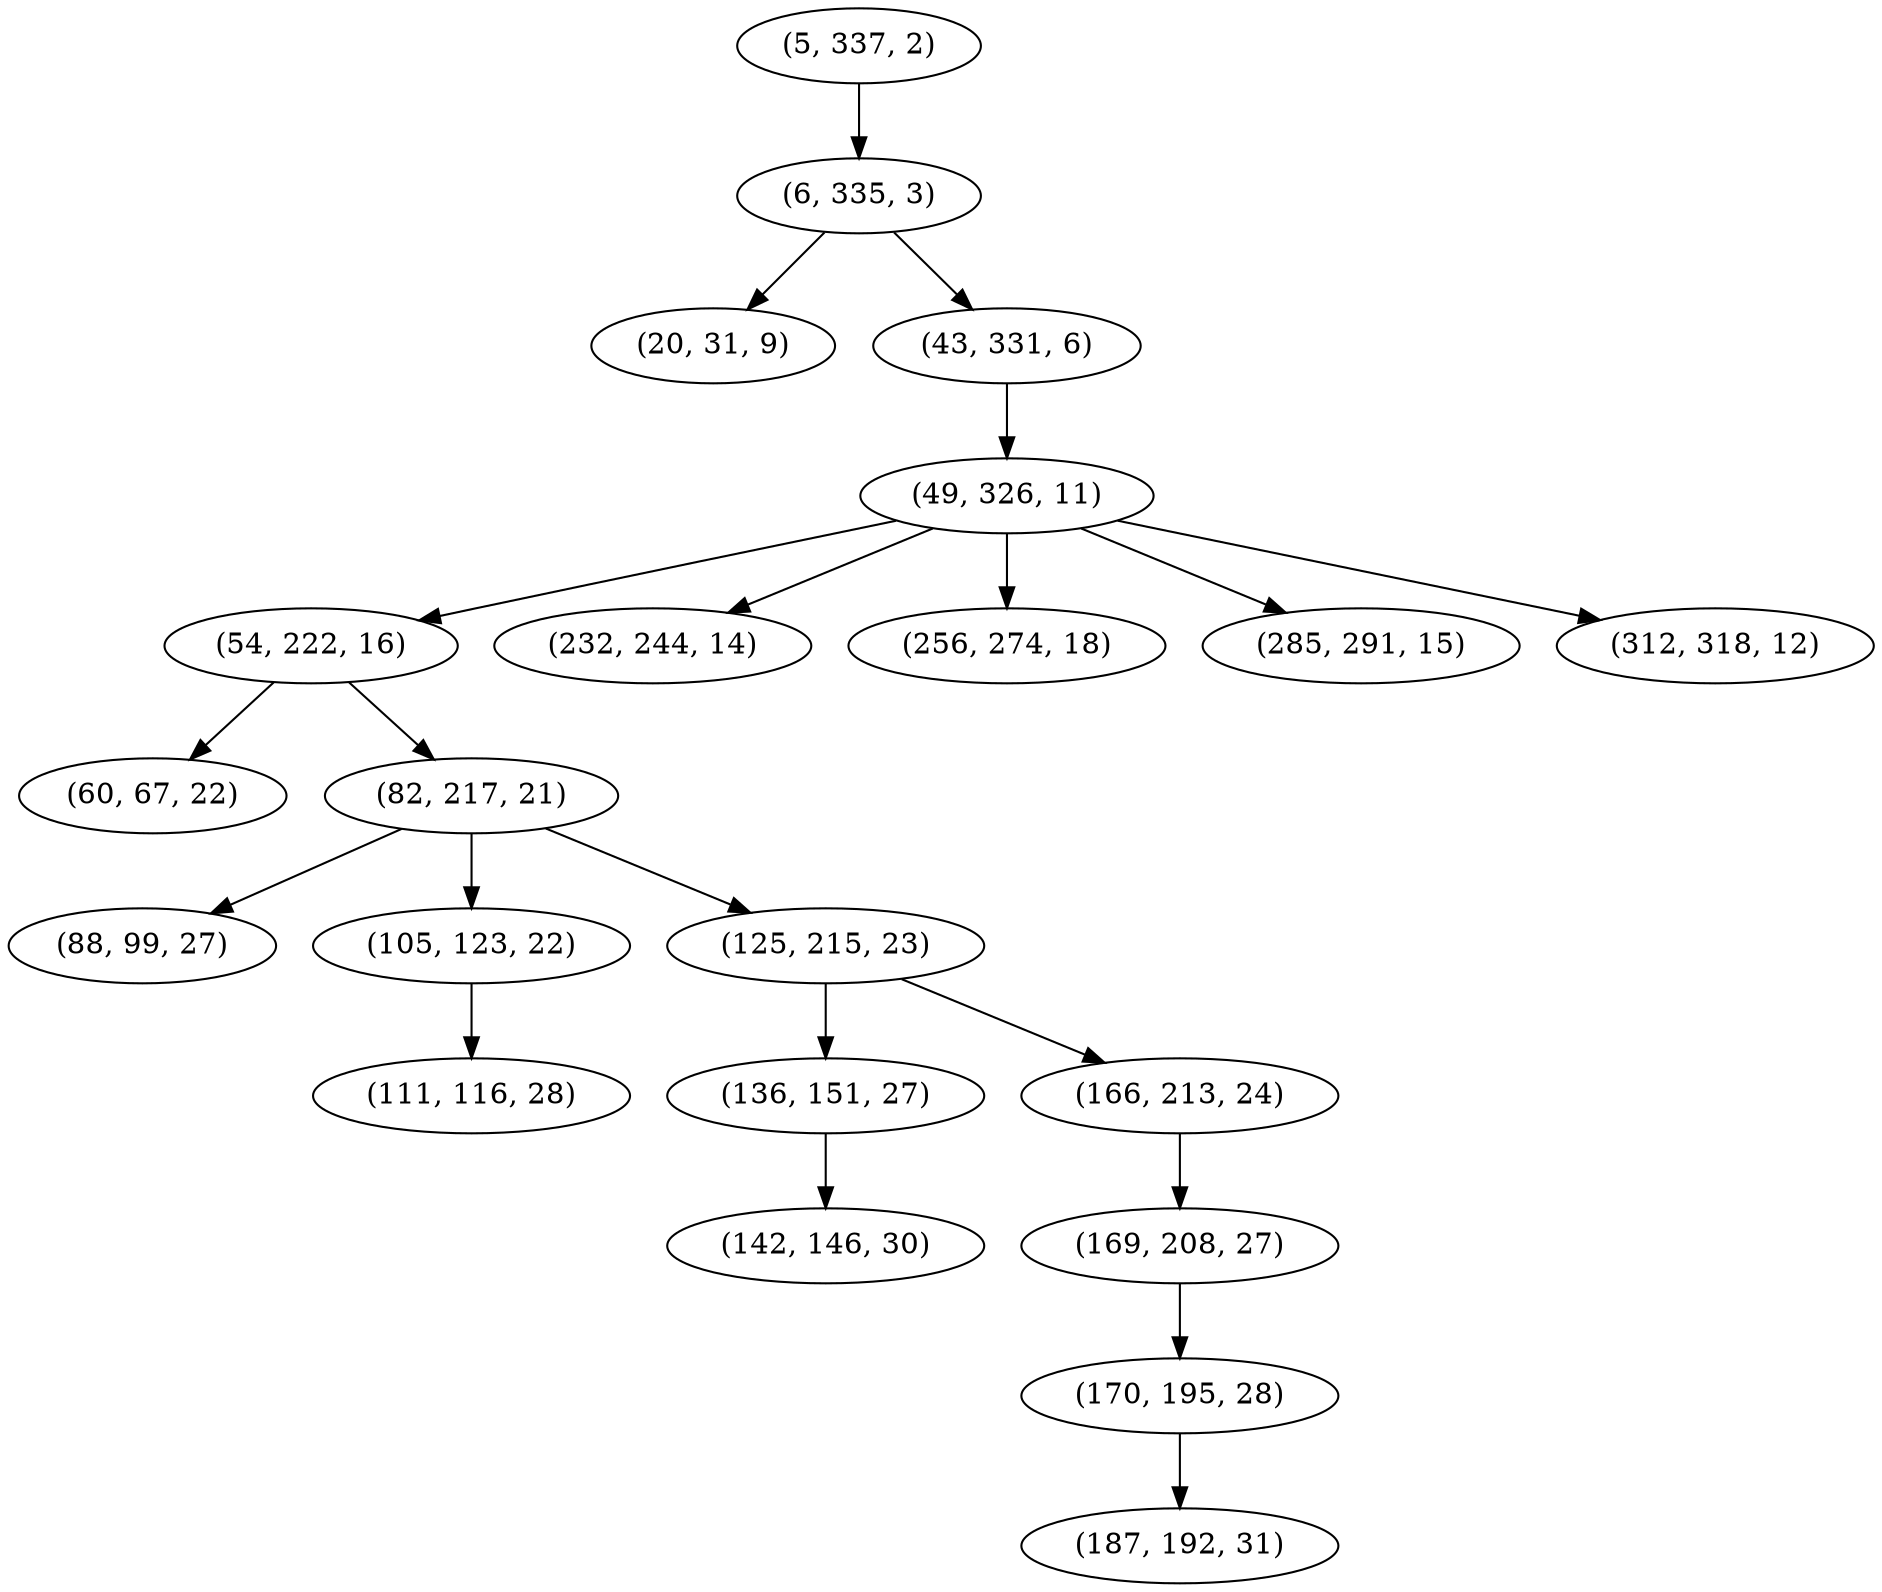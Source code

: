 digraph tree {
    "(5, 337, 2)";
    "(6, 335, 3)";
    "(20, 31, 9)";
    "(43, 331, 6)";
    "(49, 326, 11)";
    "(54, 222, 16)";
    "(60, 67, 22)";
    "(82, 217, 21)";
    "(88, 99, 27)";
    "(105, 123, 22)";
    "(111, 116, 28)";
    "(125, 215, 23)";
    "(136, 151, 27)";
    "(142, 146, 30)";
    "(166, 213, 24)";
    "(169, 208, 27)";
    "(170, 195, 28)";
    "(187, 192, 31)";
    "(232, 244, 14)";
    "(256, 274, 18)";
    "(285, 291, 15)";
    "(312, 318, 12)";
    "(5, 337, 2)" -> "(6, 335, 3)";
    "(6, 335, 3)" -> "(20, 31, 9)";
    "(6, 335, 3)" -> "(43, 331, 6)";
    "(43, 331, 6)" -> "(49, 326, 11)";
    "(49, 326, 11)" -> "(54, 222, 16)";
    "(49, 326, 11)" -> "(232, 244, 14)";
    "(49, 326, 11)" -> "(256, 274, 18)";
    "(49, 326, 11)" -> "(285, 291, 15)";
    "(49, 326, 11)" -> "(312, 318, 12)";
    "(54, 222, 16)" -> "(60, 67, 22)";
    "(54, 222, 16)" -> "(82, 217, 21)";
    "(82, 217, 21)" -> "(88, 99, 27)";
    "(82, 217, 21)" -> "(105, 123, 22)";
    "(82, 217, 21)" -> "(125, 215, 23)";
    "(105, 123, 22)" -> "(111, 116, 28)";
    "(125, 215, 23)" -> "(136, 151, 27)";
    "(125, 215, 23)" -> "(166, 213, 24)";
    "(136, 151, 27)" -> "(142, 146, 30)";
    "(166, 213, 24)" -> "(169, 208, 27)";
    "(169, 208, 27)" -> "(170, 195, 28)";
    "(170, 195, 28)" -> "(187, 192, 31)";
}
